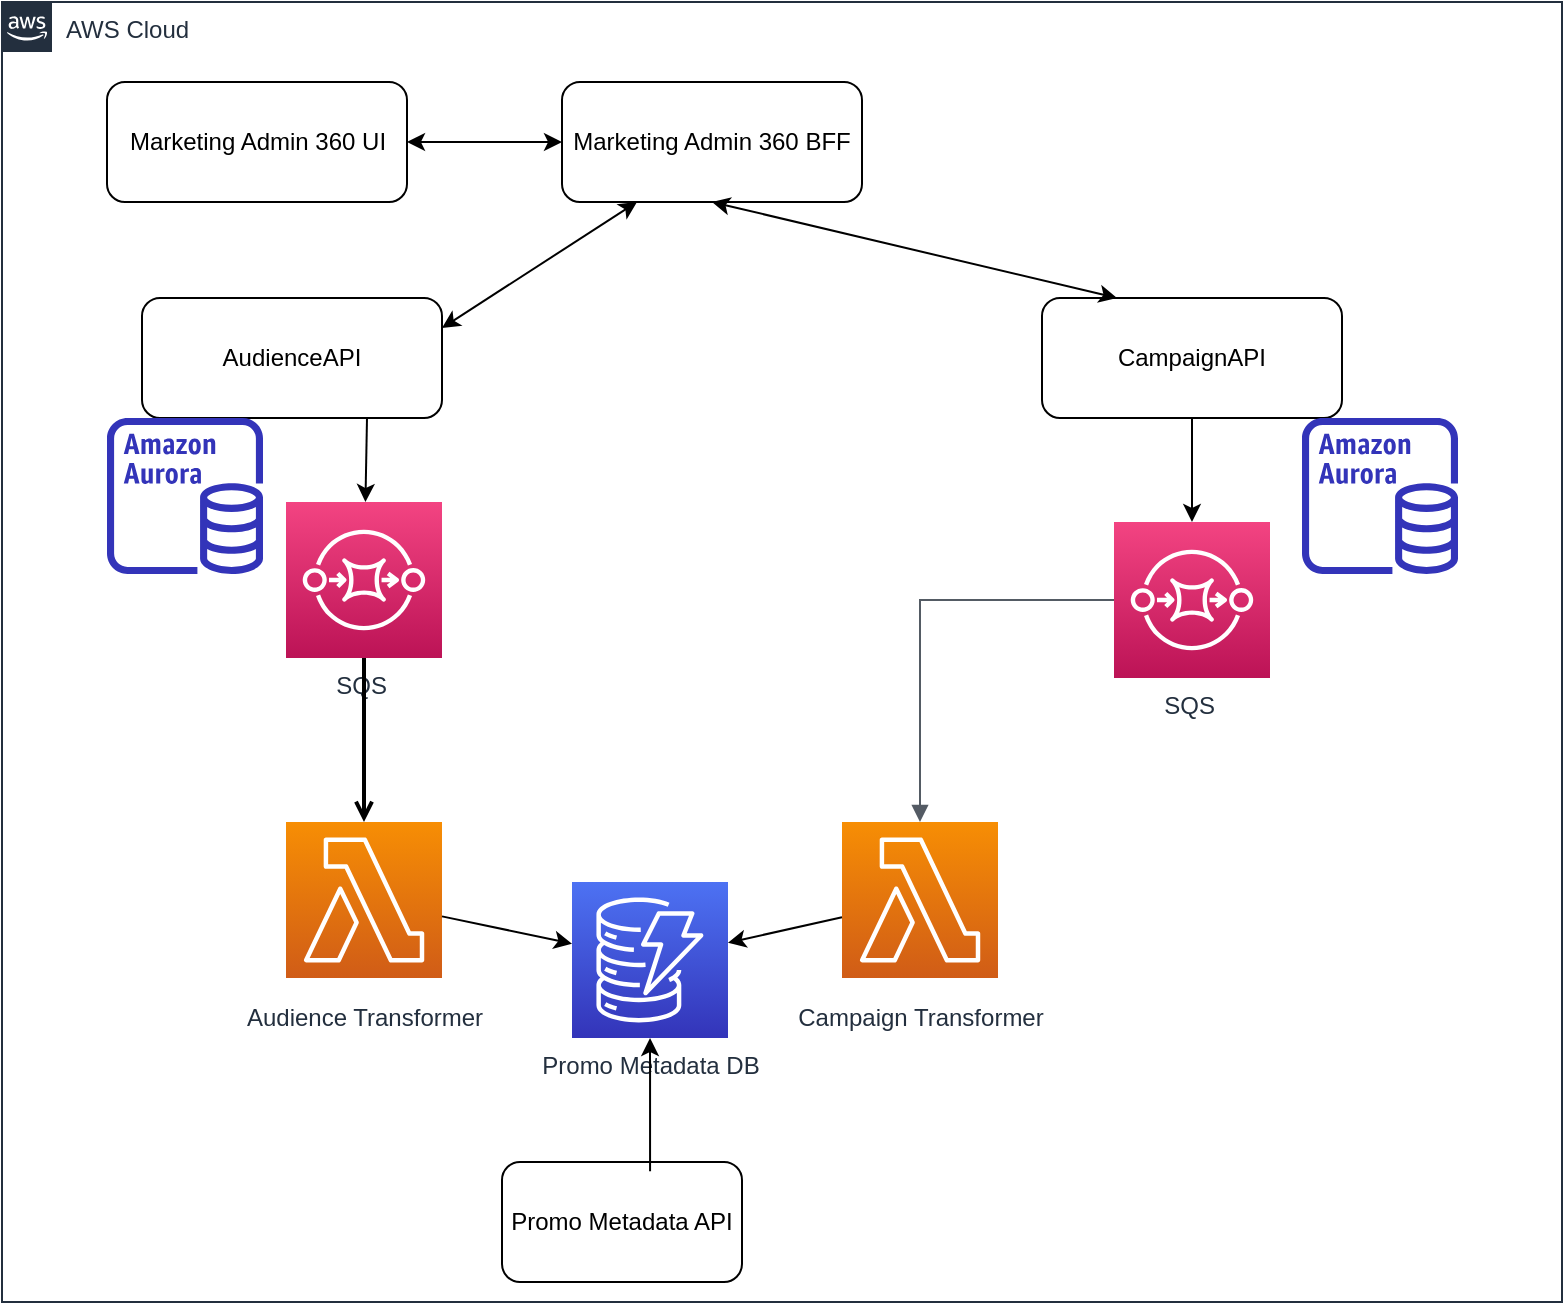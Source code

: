 <mxfile version="13.6.5" type="github">
  <diagram id="Ht1M8jgEwFfnCIfOTk4-" name="Page-1">
    <mxGraphModel dx="1564" dy="898" grid="1" gridSize="10" guides="1" tooltips="1" connect="1" arrows="1" fold="1" page="1" pageScale="1" pageWidth="1169" pageHeight="827" math="0" shadow="0">
      <root>
        <mxCell id="0" />
        <mxCell id="1" parent="0" />
        <mxCell id="UEzPUAAOIrF-is8g5C7q-74" value="AWS Cloud" style="points=[[0,0],[0.25,0],[0.5,0],[0.75,0],[1,0],[1,0.25],[1,0.5],[1,0.75],[1,1],[0.75,1],[0.5,1],[0.25,1],[0,1],[0,0.75],[0,0.5],[0,0.25]];outlineConnect=0;gradientColor=none;html=1;whiteSpace=wrap;fontSize=12;fontStyle=0;shape=mxgraph.aws4.group;grIcon=mxgraph.aws4.group_aws_cloud_alt;strokeColor=#232F3E;fillColor=none;verticalAlign=top;align=left;spacingLeft=30;fontColor=#232F3E;dashed=0;labelBackgroundColor=#ffffff;" parent="1" vertex="1">
          <mxGeometry x="300" y="70" width="780" height="650" as="geometry" />
        </mxCell>
        <mxCell id="X-pFl6C42FHxUA0N5_Hv-4" value="Marketing Admin 360 UI" style="rounded=1;whiteSpace=wrap;html=1;" vertex="1" parent="1">
          <mxGeometry x="352.5" y="110" width="150" height="60" as="geometry" />
        </mxCell>
        <mxCell id="X-pFl6C42FHxUA0N5_Hv-6" value="" style="edgeStyle=orthogonalEdgeStyle;html=1;endArrow=block;elbow=vertical;startArrow=none;endFill=1;strokeColor=#545B64;rounded=0;" edge="1" parent="1" source="X-pFl6C42FHxUA0N5_Hv-20" target="X-pFl6C42FHxUA0N5_Hv-22">
          <mxGeometry width="100" relative="1" as="geometry">
            <mxPoint x="894" y="440" as="sourcePoint" />
            <mxPoint x="994" y="440" as="targetPoint" />
          </mxGeometry>
        </mxCell>
        <mxCell id="X-pFl6C42FHxUA0N5_Hv-7" value="Marketing Admin 360 BFF" style="rounded=1;whiteSpace=wrap;html=1;" vertex="1" parent="1">
          <mxGeometry x="580" y="110" width="150" height="60" as="geometry" />
        </mxCell>
        <mxCell id="X-pFl6C42FHxUA0N5_Hv-9" value="" style="endArrow=classic;startArrow=classic;html=1;entryX=0;entryY=0.5;entryDx=0;entryDy=0;exitX=1;exitY=0.5;exitDx=0;exitDy=0;" edge="1" parent="1" source="X-pFl6C42FHxUA0N5_Hv-4" target="X-pFl6C42FHxUA0N5_Hv-7">
          <mxGeometry width="50" height="50" relative="1" as="geometry">
            <mxPoint x="510" y="180" as="sourcePoint" />
            <mxPoint x="560" y="130" as="targetPoint" />
          </mxGeometry>
        </mxCell>
        <mxCell id="X-pFl6C42FHxUA0N5_Hv-10" value="SQS&amp;nbsp;" style="outlineConnect=0;fontColor=#232F3E;gradientColor=#F34482;gradientDirection=north;fillColor=#BC1356;strokeColor=#ffffff;dashed=0;verticalLabelPosition=bottom;verticalAlign=top;align=center;html=1;fontSize=12;fontStyle=0;aspect=fixed;shape=mxgraph.aws4.resourceIcon;resIcon=mxgraph.aws4.sqs;labelBackgroundColor=#ffffff;" vertex="1" parent="1">
          <mxGeometry x="442" y="320" width="78" height="78" as="geometry" />
        </mxCell>
        <mxCell id="X-pFl6C42FHxUA0N5_Hv-11" value="Audience Transformer" style="outlineConnect=0;fontColor=#232F3E;gradientColor=#F78E04;gradientDirection=north;fillColor=#D05C17;strokeColor=#ffffff;dashed=0;verticalLabelPosition=bottom;verticalAlign=top;align=center;html=1;fontSize=12;fontStyle=0;aspect=fixed;shape=mxgraph.aws4.resourceIcon;resIcon=mxgraph.aws4.lambda;labelBackgroundColor=#ffffff;spacingTop=6;" vertex="1" parent="1">
          <mxGeometry x="442" y="480" width="78" height="78" as="geometry" />
        </mxCell>
        <mxCell id="X-pFl6C42FHxUA0N5_Hv-15" value="AudienceAPI" style="rounded=1;whiteSpace=wrap;html=1;" vertex="1" parent="1">
          <mxGeometry x="370" y="218" width="150" height="60" as="geometry" />
        </mxCell>
        <mxCell id="X-pFl6C42FHxUA0N5_Hv-16" value="CampaignAPI" style="rounded=1;whiteSpace=wrap;html=1;" vertex="1" parent="1">
          <mxGeometry x="820" y="218" width="150" height="60" as="geometry" />
        </mxCell>
        <mxCell id="X-pFl6C42FHxUA0N5_Hv-17" value="" style="outlineConnect=0;fontColor=#232F3E;gradientColor=none;fillColor=#3334B9;strokeColor=none;dashed=0;verticalLabelPosition=bottom;verticalAlign=top;align=center;html=1;fontSize=12;fontStyle=0;aspect=fixed;pointerEvents=1;shape=mxgraph.aws4.aurora_instance;" vertex="1" parent="1">
          <mxGeometry x="352.5" y="278" width="78" height="78" as="geometry" />
        </mxCell>
        <mxCell id="X-pFl6C42FHxUA0N5_Hv-19" value="" style="endArrow=classic;html=1;exitX=0.75;exitY=1;exitDx=0;exitDy=0;" edge="1" parent="1" source="X-pFl6C42FHxUA0N5_Hv-15" target="X-pFl6C42FHxUA0N5_Hv-10">
          <mxGeometry width="50" height="50" relative="1" as="geometry">
            <mxPoint x="860" y="400" as="sourcePoint" />
            <mxPoint x="910" y="350" as="targetPoint" />
          </mxGeometry>
        </mxCell>
        <mxCell id="X-pFl6C42FHxUA0N5_Hv-20" value="SQS&amp;nbsp;" style="outlineConnect=0;fontColor=#232F3E;gradientColor=#F34482;gradientDirection=north;fillColor=#BC1356;strokeColor=#ffffff;dashed=0;verticalLabelPosition=bottom;verticalAlign=top;align=center;html=1;fontSize=12;fontStyle=0;aspect=fixed;shape=mxgraph.aws4.resourceIcon;resIcon=mxgraph.aws4.sqs;labelBackgroundColor=#ffffff;" vertex="1" parent="1">
          <mxGeometry x="856" y="330" width="78" height="78" as="geometry" />
        </mxCell>
        <mxCell id="X-pFl6C42FHxUA0N5_Hv-21" value="" style="endArrow=classic;html=1;exitX=0.5;exitY=1;exitDx=0;exitDy=0;" edge="1" parent="1" source="X-pFl6C42FHxUA0N5_Hv-16" target="X-pFl6C42FHxUA0N5_Hv-20">
          <mxGeometry width="50" height="50" relative="1" as="geometry">
            <mxPoint x="860" y="400" as="sourcePoint" />
            <mxPoint x="910" y="350" as="targetPoint" />
          </mxGeometry>
        </mxCell>
        <mxCell id="X-pFl6C42FHxUA0N5_Hv-22" value="Campaign Transformer&lt;br&gt;" style="outlineConnect=0;fontColor=#232F3E;gradientColor=#F78E04;gradientDirection=north;fillColor=#D05C17;strokeColor=#ffffff;dashed=0;verticalLabelPosition=bottom;verticalAlign=top;align=center;html=1;fontSize=12;fontStyle=0;aspect=fixed;shape=mxgraph.aws4.resourceIcon;resIcon=mxgraph.aws4.lambda;labelBackgroundColor=#ffffff;spacingTop=6;" vertex="1" parent="1">
          <mxGeometry x="720" y="480" width="78" height="78" as="geometry" />
        </mxCell>
        <mxCell id="X-pFl6C42FHxUA0N5_Hv-24" value="" style="outlineConnect=0;fontColor=#232F3E;gradientColor=none;fillColor=#3334B9;strokeColor=none;dashed=0;verticalLabelPosition=bottom;verticalAlign=top;align=center;html=1;fontSize=12;fontStyle=0;aspect=fixed;pointerEvents=1;shape=mxgraph.aws4.aurora_instance;" vertex="1" parent="1">
          <mxGeometry x="950" y="278" width="78" height="78" as="geometry" />
        </mxCell>
        <mxCell id="X-pFl6C42FHxUA0N5_Hv-32" value="Promo Metadata DB" style="outlineConnect=0;fontColor=#232F3E;gradientColor=#4D72F3;gradientDirection=north;fillColor=#3334B9;strokeColor=#ffffff;dashed=0;verticalLabelPosition=bottom;verticalAlign=top;align=center;html=1;fontSize=12;fontStyle=0;aspect=fixed;shape=mxgraph.aws4.resourceIcon;resIcon=mxgraph.aws4.dynamodb;" vertex="1" parent="1">
          <mxGeometry x="585" y="510" width="78" height="78" as="geometry" />
        </mxCell>
        <mxCell id="X-pFl6C42FHxUA0N5_Hv-34" value="" style="edgeStyle=orthogonalEdgeStyle;rounded=0;orthogonalLoop=1;jettySize=auto;html=1;endArrow=open;endFill=0;strokeWidth=2;" edge="1" parent="1" source="X-pFl6C42FHxUA0N5_Hv-10" target="X-pFl6C42FHxUA0N5_Hv-11">
          <mxGeometry relative="1" as="geometry">
            <mxPoint x="958" y="359" as="sourcePoint" />
            <mxPoint x="1339" y="490" as="targetPoint" />
          </mxGeometry>
        </mxCell>
        <mxCell id="X-pFl6C42FHxUA0N5_Hv-35" value="" style="endArrow=classic;html=1;" edge="1" parent="1" source="X-pFl6C42FHxUA0N5_Hv-11" target="X-pFl6C42FHxUA0N5_Hv-32">
          <mxGeometry width="50" height="50" relative="1" as="geometry">
            <mxPoint x="860" y="400" as="sourcePoint" />
            <mxPoint x="910" y="350" as="targetPoint" />
          </mxGeometry>
        </mxCell>
        <mxCell id="X-pFl6C42FHxUA0N5_Hv-36" value="" style="endArrow=classic;html=1;" edge="1" parent="1" source="X-pFl6C42FHxUA0N5_Hv-22" target="X-pFl6C42FHxUA0N5_Hv-32">
          <mxGeometry width="50" height="50" relative="1" as="geometry">
            <mxPoint x="860" y="400" as="sourcePoint" />
            <mxPoint x="910" y="350" as="targetPoint" />
          </mxGeometry>
        </mxCell>
        <mxCell id="X-pFl6C42FHxUA0N5_Hv-38" value="Promo Metadata API" style="rounded=1;whiteSpace=wrap;html=1;" vertex="1" parent="1">
          <mxGeometry x="550" y="650" width="120" height="60" as="geometry" />
        </mxCell>
        <mxCell id="X-pFl6C42FHxUA0N5_Hv-40" value="" style="endArrow=classic;startArrow=classic;html=1;entryX=0.5;entryY=1;entryDx=0;entryDy=0;exitX=0.25;exitY=0;exitDx=0;exitDy=0;" edge="1" parent="1" source="X-pFl6C42FHxUA0N5_Hv-16" target="X-pFl6C42FHxUA0N5_Hv-7">
          <mxGeometry width="50" height="50" relative="1" as="geometry">
            <mxPoint x="640" y="220" as="sourcePoint" />
            <mxPoint x="690" y="170" as="targetPoint" />
          </mxGeometry>
        </mxCell>
        <mxCell id="X-pFl6C42FHxUA0N5_Hv-41" value="" style="endArrow=classic;startArrow=classic;html=1;entryX=0.25;entryY=1;entryDx=0;entryDy=0;exitX=1;exitY=0.25;exitDx=0;exitDy=0;" edge="1" parent="1" source="X-pFl6C42FHxUA0N5_Hv-15" target="X-pFl6C42FHxUA0N5_Hv-7">
          <mxGeometry width="50" height="50" relative="1" as="geometry">
            <mxPoint x="540" y="230" as="sourcePoint" />
            <mxPoint x="590" y="180" as="targetPoint" />
          </mxGeometry>
        </mxCell>
        <mxCell id="X-pFl6C42FHxUA0N5_Hv-42" value="" style="endArrow=classic;html=1;exitX=0.617;exitY=0.078;exitDx=0;exitDy=0;exitPerimeter=0;" edge="1" parent="1" source="X-pFl6C42FHxUA0N5_Hv-38" target="X-pFl6C42FHxUA0N5_Hv-32">
          <mxGeometry width="50" height="50" relative="1" as="geometry">
            <mxPoint x="620" y="660" as="sourcePoint" />
            <mxPoint x="670" y="610" as="targetPoint" />
          </mxGeometry>
        </mxCell>
      </root>
    </mxGraphModel>
  </diagram>
</mxfile>
